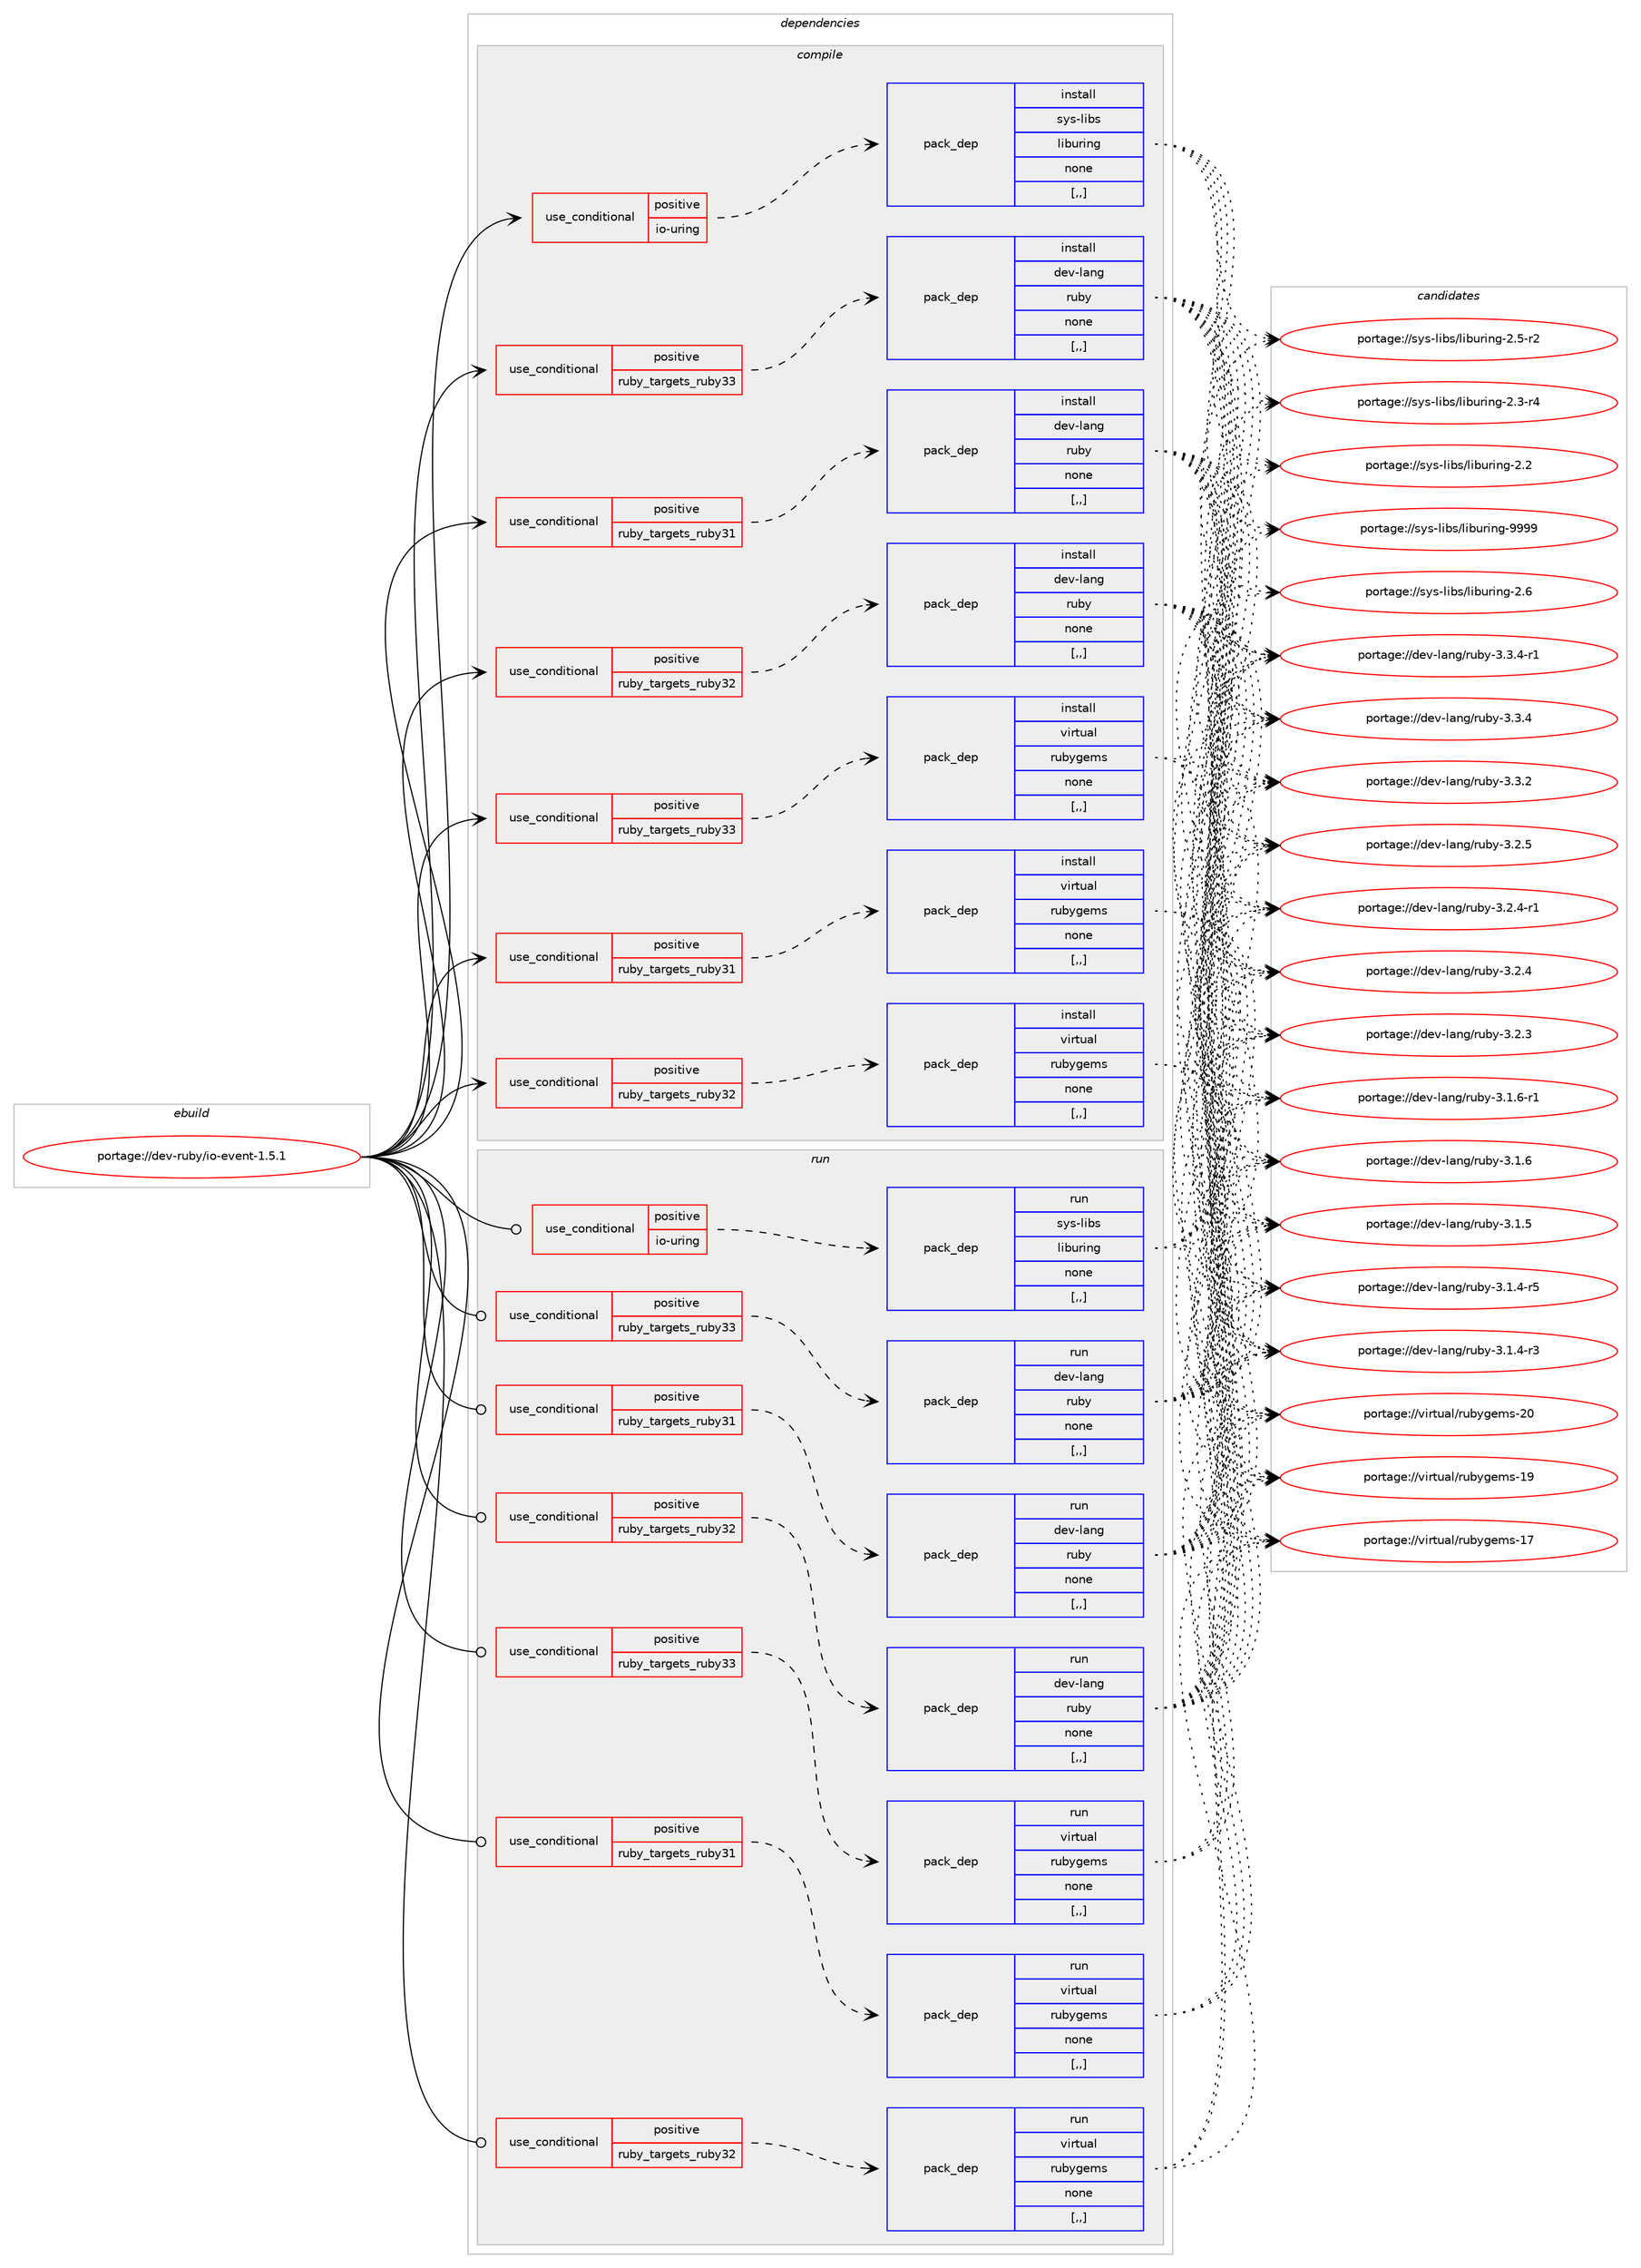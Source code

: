 digraph prolog {

# *************
# Graph options
# *************

newrank=true;
concentrate=true;
compound=true;
graph [rankdir=LR,fontname=Helvetica,fontsize=10,ranksep=1.5];#, ranksep=2.5, nodesep=0.2];
edge  [arrowhead=vee];
node  [fontname=Helvetica,fontsize=10];

# **********
# The ebuild
# **********

subgraph cluster_leftcol {
color=gray;
label=<<i>ebuild</i>>;
id [label="portage://dev-ruby/io-event-1.5.1", color=red, width=4, href="../dev-ruby/io-event-1.5.1.svg"];
}

# ****************
# The dependencies
# ****************

subgraph cluster_midcol {
color=gray;
label=<<i>dependencies</i>>;
subgraph cluster_compile {
fillcolor="#eeeeee";
style=filled;
label=<<i>compile</i>>;
subgraph cond49342 {
dependency187246 [label=<<TABLE BORDER="0" CELLBORDER="1" CELLSPACING="0" CELLPADDING="4"><TR><TD ROWSPAN="3" CELLPADDING="10">use_conditional</TD></TR><TR><TD>positive</TD></TR><TR><TD>io-uring</TD></TR></TABLE>>, shape=none, color=red];
subgraph pack136575 {
dependency187247 [label=<<TABLE BORDER="0" CELLBORDER="1" CELLSPACING="0" CELLPADDING="4" WIDTH="220"><TR><TD ROWSPAN="6" CELLPADDING="30">pack_dep</TD></TR><TR><TD WIDTH="110">install</TD></TR><TR><TD>sys-libs</TD></TR><TR><TD>liburing</TD></TR><TR><TD>none</TD></TR><TR><TD>[,,]</TD></TR></TABLE>>, shape=none, color=blue];
}
dependency187246:e -> dependency187247:w [weight=20,style="dashed",arrowhead="vee"];
}
id:e -> dependency187246:w [weight=20,style="solid",arrowhead="vee"];
subgraph cond49343 {
dependency187248 [label=<<TABLE BORDER="0" CELLBORDER="1" CELLSPACING="0" CELLPADDING="4"><TR><TD ROWSPAN="3" CELLPADDING="10">use_conditional</TD></TR><TR><TD>positive</TD></TR><TR><TD>ruby_targets_ruby31</TD></TR></TABLE>>, shape=none, color=red];
subgraph pack136576 {
dependency187249 [label=<<TABLE BORDER="0" CELLBORDER="1" CELLSPACING="0" CELLPADDING="4" WIDTH="220"><TR><TD ROWSPAN="6" CELLPADDING="30">pack_dep</TD></TR><TR><TD WIDTH="110">install</TD></TR><TR><TD>dev-lang</TD></TR><TR><TD>ruby</TD></TR><TR><TD>none</TD></TR><TR><TD>[,,]</TD></TR></TABLE>>, shape=none, color=blue];
}
dependency187248:e -> dependency187249:w [weight=20,style="dashed",arrowhead="vee"];
}
id:e -> dependency187248:w [weight=20,style="solid",arrowhead="vee"];
subgraph cond49344 {
dependency187250 [label=<<TABLE BORDER="0" CELLBORDER="1" CELLSPACING="0" CELLPADDING="4"><TR><TD ROWSPAN="3" CELLPADDING="10">use_conditional</TD></TR><TR><TD>positive</TD></TR><TR><TD>ruby_targets_ruby31</TD></TR></TABLE>>, shape=none, color=red];
subgraph pack136577 {
dependency187251 [label=<<TABLE BORDER="0" CELLBORDER="1" CELLSPACING="0" CELLPADDING="4" WIDTH="220"><TR><TD ROWSPAN="6" CELLPADDING="30">pack_dep</TD></TR><TR><TD WIDTH="110">install</TD></TR><TR><TD>virtual</TD></TR><TR><TD>rubygems</TD></TR><TR><TD>none</TD></TR><TR><TD>[,,]</TD></TR></TABLE>>, shape=none, color=blue];
}
dependency187250:e -> dependency187251:w [weight=20,style="dashed",arrowhead="vee"];
}
id:e -> dependency187250:w [weight=20,style="solid",arrowhead="vee"];
subgraph cond49345 {
dependency187252 [label=<<TABLE BORDER="0" CELLBORDER="1" CELLSPACING="0" CELLPADDING="4"><TR><TD ROWSPAN="3" CELLPADDING="10">use_conditional</TD></TR><TR><TD>positive</TD></TR><TR><TD>ruby_targets_ruby32</TD></TR></TABLE>>, shape=none, color=red];
subgraph pack136578 {
dependency187253 [label=<<TABLE BORDER="0" CELLBORDER="1" CELLSPACING="0" CELLPADDING="4" WIDTH="220"><TR><TD ROWSPAN="6" CELLPADDING="30">pack_dep</TD></TR><TR><TD WIDTH="110">install</TD></TR><TR><TD>dev-lang</TD></TR><TR><TD>ruby</TD></TR><TR><TD>none</TD></TR><TR><TD>[,,]</TD></TR></TABLE>>, shape=none, color=blue];
}
dependency187252:e -> dependency187253:w [weight=20,style="dashed",arrowhead="vee"];
}
id:e -> dependency187252:w [weight=20,style="solid",arrowhead="vee"];
subgraph cond49346 {
dependency187254 [label=<<TABLE BORDER="0" CELLBORDER="1" CELLSPACING="0" CELLPADDING="4"><TR><TD ROWSPAN="3" CELLPADDING="10">use_conditional</TD></TR><TR><TD>positive</TD></TR><TR><TD>ruby_targets_ruby32</TD></TR></TABLE>>, shape=none, color=red];
subgraph pack136579 {
dependency187255 [label=<<TABLE BORDER="0" CELLBORDER="1" CELLSPACING="0" CELLPADDING="4" WIDTH="220"><TR><TD ROWSPAN="6" CELLPADDING="30">pack_dep</TD></TR><TR><TD WIDTH="110">install</TD></TR><TR><TD>virtual</TD></TR><TR><TD>rubygems</TD></TR><TR><TD>none</TD></TR><TR><TD>[,,]</TD></TR></TABLE>>, shape=none, color=blue];
}
dependency187254:e -> dependency187255:w [weight=20,style="dashed",arrowhead="vee"];
}
id:e -> dependency187254:w [weight=20,style="solid",arrowhead="vee"];
subgraph cond49347 {
dependency187256 [label=<<TABLE BORDER="0" CELLBORDER="1" CELLSPACING="0" CELLPADDING="4"><TR><TD ROWSPAN="3" CELLPADDING="10">use_conditional</TD></TR><TR><TD>positive</TD></TR><TR><TD>ruby_targets_ruby33</TD></TR></TABLE>>, shape=none, color=red];
subgraph pack136580 {
dependency187257 [label=<<TABLE BORDER="0" CELLBORDER="1" CELLSPACING="0" CELLPADDING="4" WIDTH="220"><TR><TD ROWSPAN="6" CELLPADDING="30">pack_dep</TD></TR><TR><TD WIDTH="110">install</TD></TR><TR><TD>dev-lang</TD></TR><TR><TD>ruby</TD></TR><TR><TD>none</TD></TR><TR><TD>[,,]</TD></TR></TABLE>>, shape=none, color=blue];
}
dependency187256:e -> dependency187257:w [weight=20,style="dashed",arrowhead="vee"];
}
id:e -> dependency187256:w [weight=20,style="solid",arrowhead="vee"];
subgraph cond49348 {
dependency187258 [label=<<TABLE BORDER="0" CELLBORDER="1" CELLSPACING="0" CELLPADDING="4"><TR><TD ROWSPAN="3" CELLPADDING="10">use_conditional</TD></TR><TR><TD>positive</TD></TR><TR><TD>ruby_targets_ruby33</TD></TR></TABLE>>, shape=none, color=red];
subgraph pack136581 {
dependency187259 [label=<<TABLE BORDER="0" CELLBORDER="1" CELLSPACING="0" CELLPADDING="4" WIDTH="220"><TR><TD ROWSPAN="6" CELLPADDING="30">pack_dep</TD></TR><TR><TD WIDTH="110">install</TD></TR><TR><TD>virtual</TD></TR><TR><TD>rubygems</TD></TR><TR><TD>none</TD></TR><TR><TD>[,,]</TD></TR></TABLE>>, shape=none, color=blue];
}
dependency187258:e -> dependency187259:w [weight=20,style="dashed",arrowhead="vee"];
}
id:e -> dependency187258:w [weight=20,style="solid",arrowhead="vee"];
}
subgraph cluster_compileandrun {
fillcolor="#eeeeee";
style=filled;
label=<<i>compile and run</i>>;
}
subgraph cluster_run {
fillcolor="#eeeeee";
style=filled;
label=<<i>run</i>>;
subgraph cond49349 {
dependency187260 [label=<<TABLE BORDER="0" CELLBORDER="1" CELLSPACING="0" CELLPADDING="4"><TR><TD ROWSPAN="3" CELLPADDING="10">use_conditional</TD></TR><TR><TD>positive</TD></TR><TR><TD>io-uring</TD></TR></TABLE>>, shape=none, color=red];
subgraph pack136582 {
dependency187261 [label=<<TABLE BORDER="0" CELLBORDER="1" CELLSPACING="0" CELLPADDING="4" WIDTH="220"><TR><TD ROWSPAN="6" CELLPADDING="30">pack_dep</TD></TR><TR><TD WIDTH="110">run</TD></TR><TR><TD>sys-libs</TD></TR><TR><TD>liburing</TD></TR><TR><TD>none</TD></TR><TR><TD>[,,]</TD></TR></TABLE>>, shape=none, color=blue];
}
dependency187260:e -> dependency187261:w [weight=20,style="dashed",arrowhead="vee"];
}
id:e -> dependency187260:w [weight=20,style="solid",arrowhead="odot"];
subgraph cond49350 {
dependency187262 [label=<<TABLE BORDER="0" CELLBORDER="1" CELLSPACING="0" CELLPADDING="4"><TR><TD ROWSPAN="3" CELLPADDING="10">use_conditional</TD></TR><TR><TD>positive</TD></TR><TR><TD>ruby_targets_ruby31</TD></TR></TABLE>>, shape=none, color=red];
subgraph pack136583 {
dependency187263 [label=<<TABLE BORDER="0" CELLBORDER="1" CELLSPACING="0" CELLPADDING="4" WIDTH="220"><TR><TD ROWSPAN="6" CELLPADDING="30">pack_dep</TD></TR><TR><TD WIDTH="110">run</TD></TR><TR><TD>dev-lang</TD></TR><TR><TD>ruby</TD></TR><TR><TD>none</TD></TR><TR><TD>[,,]</TD></TR></TABLE>>, shape=none, color=blue];
}
dependency187262:e -> dependency187263:w [weight=20,style="dashed",arrowhead="vee"];
}
id:e -> dependency187262:w [weight=20,style="solid",arrowhead="odot"];
subgraph cond49351 {
dependency187264 [label=<<TABLE BORDER="0" CELLBORDER="1" CELLSPACING="0" CELLPADDING="4"><TR><TD ROWSPAN="3" CELLPADDING="10">use_conditional</TD></TR><TR><TD>positive</TD></TR><TR><TD>ruby_targets_ruby31</TD></TR></TABLE>>, shape=none, color=red];
subgraph pack136584 {
dependency187265 [label=<<TABLE BORDER="0" CELLBORDER="1" CELLSPACING="0" CELLPADDING="4" WIDTH="220"><TR><TD ROWSPAN="6" CELLPADDING="30">pack_dep</TD></TR><TR><TD WIDTH="110">run</TD></TR><TR><TD>virtual</TD></TR><TR><TD>rubygems</TD></TR><TR><TD>none</TD></TR><TR><TD>[,,]</TD></TR></TABLE>>, shape=none, color=blue];
}
dependency187264:e -> dependency187265:w [weight=20,style="dashed",arrowhead="vee"];
}
id:e -> dependency187264:w [weight=20,style="solid",arrowhead="odot"];
subgraph cond49352 {
dependency187266 [label=<<TABLE BORDER="0" CELLBORDER="1" CELLSPACING="0" CELLPADDING="4"><TR><TD ROWSPAN="3" CELLPADDING="10">use_conditional</TD></TR><TR><TD>positive</TD></TR><TR><TD>ruby_targets_ruby32</TD></TR></TABLE>>, shape=none, color=red];
subgraph pack136585 {
dependency187267 [label=<<TABLE BORDER="0" CELLBORDER="1" CELLSPACING="0" CELLPADDING="4" WIDTH="220"><TR><TD ROWSPAN="6" CELLPADDING="30">pack_dep</TD></TR><TR><TD WIDTH="110">run</TD></TR><TR><TD>dev-lang</TD></TR><TR><TD>ruby</TD></TR><TR><TD>none</TD></TR><TR><TD>[,,]</TD></TR></TABLE>>, shape=none, color=blue];
}
dependency187266:e -> dependency187267:w [weight=20,style="dashed",arrowhead="vee"];
}
id:e -> dependency187266:w [weight=20,style="solid",arrowhead="odot"];
subgraph cond49353 {
dependency187268 [label=<<TABLE BORDER="0" CELLBORDER="1" CELLSPACING="0" CELLPADDING="4"><TR><TD ROWSPAN="3" CELLPADDING="10">use_conditional</TD></TR><TR><TD>positive</TD></TR><TR><TD>ruby_targets_ruby32</TD></TR></TABLE>>, shape=none, color=red];
subgraph pack136586 {
dependency187269 [label=<<TABLE BORDER="0" CELLBORDER="1" CELLSPACING="0" CELLPADDING="4" WIDTH="220"><TR><TD ROWSPAN="6" CELLPADDING="30">pack_dep</TD></TR><TR><TD WIDTH="110">run</TD></TR><TR><TD>virtual</TD></TR><TR><TD>rubygems</TD></TR><TR><TD>none</TD></TR><TR><TD>[,,]</TD></TR></TABLE>>, shape=none, color=blue];
}
dependency187268:e -> dependency187269:w [weight=20,style="dashed",arrowhead="vee"];
}
id:e -> dependency187268:w [weight=20,style="solid",arrowhead="odot"];
subgraph cond49354 {
dependency187270 [label=<<TABLE BORDER="0" CELLBORDER="1" CELLSPACING="0" CELLPADDING="4"><TR><TD ROWSPAN="3" CELLPADDING="10">use_conditional</TD></TR><TR><TD>positive</TD></TR><TR><TD>ruby_targets_ruby33</TD></TR></TABLE>>, shape=none, color=red];
subgraph pack136587 {
dependency187271 [label=<<TABLE BORDER="0" CELLBORDER="1" CELLSPACING="0" CELLPADDING="4" WIDTH="220"><TR><TD ROWSPAN="6" CELLPADDING="30">pack_dep</TD></TR><TR><TD WIDTH="110">run</TD></TR><TR><TD>dev-lang</TD></TR><TR><TD>ruby</TD></TR><TR><TD>none</TD></TR><TR><TD>[,,]</TD></TR></TABLE>>, shape=none, color=blue];
}
dependency187270:e -> dependency187271:w [weight=20,style="dashed",arrowhead="vee"];
}
id:e -> dependency187270:w [weight=20,style="solid",arrowhead="odot"];
subgraph cond49355 {
dependency187272 [label=<<TABLE BORDER="0" CELLBORDER="1" CELLSPACING="0" CELLPADDING="4"><TR><TD ROWSPAN="3" CELLPADDING="10">use_conditional</TD></TR><TR><TD>positive</TD></TR><TR><TD>ruby_targets_ruby33</TD></TR></TABLE>>, shape=none, color=red];
subgraph pack136588 {
dependency187273 [label=<<TABLE BORDER="0" CELLBORDER="1" CELLSPACING="0" CELLPADDING="4" WIDTH="220"><TR><TD ROWSPAN="6" CELLPADDING="30">pack_dep</TD></TR><TR><TD WIDTH="110">run</TD></TR><TR><TD>virtual</TD></TR><TR><TD>rubygems</TD></TR><TR><TD>none</TD></TR><TR><TD>[,,]</TD></TR></TABLE>>, shape=none, color=blue];
}
dependency187272:e -> dependency187273:w [weight=20,style="dashed",arrowhead="vee"];
}
id:e -> dependency187272:w [weight=20,style="solid",arrowhead="odot"];
}
}

# **************
# The candidates
# **************

subgraph cluster_choices {
rank=same;
color=gray;
label=<<i>candidates</i>>;

subgraph choice136575 {
color=black;
nodesep=1;
choice115121115451081059811547108105981171141051101034557575757 [label="portage://sys-libs/liburing-9999", color=red, width=4,href="../sys-libs/liburing-9999.svg"];
choice1151211154510810598115471081059811711410511010345504654 [label="portage://sys-libs/liburing-2.6", color=red, width=4,href="../sys-libs/liburing-2.6.svg"];
choice11512111545108105981154710810598117114105110103455046534511450 [label="portage://sys-libs/liburing-2.5-r2", color=red, width=4,href="../sys-libs/liburing-2.5-r2.svg"];
choice11512111545108105981154710810598117114105110103455046514511452 [label="portage://sys-libs/liburing-2.3-r4", color=red, width=4,href="../sys-libs/liburing-2.3-r4.svg"];
choice1151211154510810598115471081059811711410511010345504650 [label="portage://sys-libs/liburing-2.2", color=red, width=4,href="../sys-libs/liburing-2.2.svg"];
dependency187247:e -> choice115121115451081059811547108105981171141051101034557575757:w [style=dotted,weight="100"];
dependency187247:e -> choice1151211154510810598115471081059811711410511010345504654:w [style=dotted,weight="100"];
dependency187247:e -> choice11512111545108105981154710810598117114105110103455046534511450:w [style=dotted,weight="100"];
dependency187247:e -> choice11512111545108105981154710810598117114105110103455046514511452:w [style=dotted,weight="100"];
dependency187247:e -> choice1151211154510810598115471081059811711410511010345504650:w [style=dotted,weight="100"];
}
subgraph choice136576 {
color=black;
nodesep=1;
choice100101118451089711010347114117981214551465146524511449 [label="portage://dev-lang/ruby-3.3.4-r1", color=red, width=4,href="../dev-lang/ruby-3.3.4-r1.svg"];
choice10010111845108971101034711411798121455146514652 [label="portage://dev-lang/ruby-3.3.4", color=red, width=4,href="../dev-lang/ruby-3.3.4.svg"];
choice10010111845108971101034711411798121455146514650 [label="portage://dev-lang/ruby-3.3.2", color=red, width=4,href="../dev-lang/ruby-3.3.2.svg"];
choice10010111845108971101034711411798121455146504653 [label="portage://dev-lang/ruby-3.2.5", color=red, width=4,href="../dev-lang/ruby-3.2.5.svg"];
choice100101118451089711010347114117981214551465046524511449 [label="portage://dev-lang/ruby-3.2.4-r1", color=red, width=4,href="../dev-lang/ruby-3.2.4-r1.svg"];
choice10010111845108971101034711411798121455146504652 [label="portage://dev-lang/ruby-3.2.4", color=red, width=4,href="../dev-lang/ruby-3.2.4.svg"];
choice10010111845108971101034711411798121455146504651 [label="portage://dev-lang/ruby-3.2.3", color=red, width=4,href="../dev-lang/ruby-3.2.3.svg"];
choice100101118451089711010347114117981214551464946544511449 [label="portage://dev-lang/ruby-3.1.6-r1", color=red, width=4,href="../dev-lang/ruby-3.1.6-r1.svg"];
choice10010111845108971101034711411798121455146494654 [label="portage://dev-lang/ruby-3.1.6", color=red, width=4,href="../dev-lang/ruby-3.1.6.svg"];
choice10010111845108971101034711411798121455146494653 [label="portage://dev-lang/ruby-3.1.5", color=red, width=4,href="../dev-lang/ruby-3.1.5.svg"];
choice100101118451089711010347114117981214551464946524511453 [label="portage://dev-lang/ruby-3.1.4-r5", color=red, width=4,href="../dev-lang/ruby-3.1.4-r5.svg"];
choice100101118451089711010347114117981214551464946524511451 [label="portage://dev-lang/ruby-3.1.4-r3", color=red, width=4,href="../dev-lang/ruby-3.1.4-r3.svg"];
dependency187249:e -> choice100101118451089711010347114117981214551465146524511449:w [style=dotted,weight="100"];
dependency187249:e -> choice10010111845108971101034711411798121455146514652:w [style=dotted,weight="100"];
dependency187249:e -> choice10010111845108971101034711411798121455146514650:w [style=dotted,weight="100"];
dependency187249:e -> choice10010111845108971101034711411798121455146504653:w [style=dotted,weight="100"];
dependency187249:e -> choice100101118451089711010347114117981214551465046524511449:w [style=dotted,weight="100"];
dependency187249:e -> choice10010111845108971101034711411798121455146504652:w [style=dotted,weight="100"];
dependency187249:e -> choice10010111845108971101034711411798121455146504651:w [style=dotted,weight="100"];
dependency187249:e -> choice100101118451089711010347114117981214551464946544511449:w [style=dotted,weight="100"];
dependency187249:e -> choice10010111845108971101034711411798121455146494654:w [style=dotted,weight="100"];
dependency187249:e -> choice10010111845108971101034711411798121455146494653:w [style=dotted,weight="100"];
dependency187249:e -> choice100101118451089711010347114117981214551464946524511453:w [style=dotted,weight="100"];
dependency187249:e -> choice100101118451089711010347114117981214551464946524511451:w [style=dotted,weight="100"];
}
subgraph choice136577 {
color=black;
nodesep=1;
choice118105114116117971084711411798121103101109115455048 [label="portage://virtual/rubygems-20", color=red, width=4,href="../virtual/rubygems-20.svg"];
choice118105114116117971084711411798121103101109115454957 [label="portage://virtual/rubygems-19", color=red, width=4,href="../virtual/rubygems-19.svg"];
choice118105114116117971084711411798121103101109115454955 [label="portage://virtual/rubygems-17", color=red, width=4,href="../virtual/rubygems-17.svg"];
dependency187251:e -> choice118105114116117971084711411798121103101109115455048:w [style=dotted,weight="100"];
dependency187251:e -> choice118105114116117971084711411798121103101109115454957:w [style=dotted,weight="100"];
dependency187251:e -> choice118105114116117971084711411798121103101109115454955:w [style=dotted,weight="100"];
}
subgraph choice136578 {
color=black;
nodesep=1;
choice100101118451089711010347114117981214551465146524511449 [label="portage://dev-lang/ruby-3.3.4-r1", color=red, width=4,href="../dev-lang/ruby-3.3.4-r1.svg"];
choice10010111845108971101034711411798121455146514652 [label="portage://dev-lang/ruby-3.3.4", color=red, width=4,href="../dev-lang/ruby-3.3.4.svg"];
choice10010111845108971101034711411798121455146514650 [label="portage://dev-lang/ruby-3.3.2", color=red, width=4,href="../dev-lang/ruby-3.3.2.svg"];
choice10010111845108971101034711411798121455146504653 [label="portage://dev-lang/ruby-3.2.5", color=red, width=4,href="../dev-lang/ruby-3.2.5.svg"];
choice100101118451089711010347114117981214551465046524511449 [label="portage://dev-lang/ruby-3.2.4-r1", color=red, width=4,href="../dev-lang/ruby-3.2.4-r1.svg"];
choice10010111845108971101034711411798121455146504652 [label="portage://dev-lang/ruby-3.2.4", color=red, width=4,href="../dev-lang/ruby-3.2.4.svg"];
choice10010111845108971101034711411798121455146504651 [label="portage://dev-lang/ruby-3.2.3", color=red, width=4,href="../dev-lang/ruby-3.2.3.svg"];
choice100101118451089711010347114117981214551464946544511449 [label="portage://dev-lang/ruby-3.1.6-r1", color=red, width=4,href="../dev-lang/ruby-3.1.6-r1.svg"];
choice10010111845108971101034711411798121455146494654 [label="portage://dev-lang/ruby-3.1.6", color=red, width=4,href="../dev-lang/ruby-3.1.6.svg"];
choice10010111845108971101034711411798121455146494653 [label="portage://dev-lang/ruby-3.1.5", color=red, width=4,href="../dev-lang/ruby-3.1.5.svg"];
choice100101118451089711010347114117981214551464946524511453 [label="portage://dev-lang/ruby-3.1.4-r5", color=red, width=4,href="../dev-lang/ruby-3.1.4-r5.svg"];
choice100101118451089711010347114117981214551464946524511451 [label="portage://dev-lang/ruby-3.1.4-r3", color=red, width=4,href="../dev-lang/ruby-3.1.4-r3.svg"];
dependency187253:e -> choice100101118451089711010347114117981214551465146524511449:w [style=dotted,weight="100"];
dependency187253:e -> choice10010111845108971101034711411798121455146514652:w [style=dotted,weight="100"];
dependency187253:e -> choice10010111845108971101034711411798121455146514650:w [style=dotted,weight="100"];
dependency187253:e -> choice10010111845108971101034711411798121455146504653:w [style=dotted,weight="100"];
dependency187253:e -> choice100101118451089711010347114117981214551465046524511449:w [style=dotted,weight="100"];
dependency187253:e -> choice10010111845108971101034711411798121455146504652:w [style=dotted,weight="100"];
dependency187253:e -> choice10010111845108971101034711411798121455146504651:w [style=dotted,weight="100"];
dependency187253:e -> choice100101118451089711010347114117981214551464946544511449:w [style=dotted,weight="100"];
dependency187253:e -> choice10010111845108971101034711411798121455146494654:w [style=dotted,weight="100"];
dependency187253:e -> choice10010111845108971101034711411798121455146494653:w [style=dotted,weight="100"];
dependency187253:e -> choice100101118451089711010347114117981214551464946524511453:w [style=dotted,weight="100"];
dependency187253:e -> choice100101118451089711010347114117981214551464946524511451:w [style=dotted,weight="100"];
}
subgraph choice136579 {
color=black;
nodesep=1;
choice118105114116117971084711411798121103101109115455048 [label="portage://virtual/rubygems-20", color=red, width=4,href="../virtual/rubygems-20.svg"];
choice118105114116117971084711411798121103101109115454957 [label="portage://virtual/rubygems-19", color=red, width=4,href="../virtual/rubygems-19.svg"];
choice118105114116117971084711411798121103101109115454955 [label="portage://virtual/rubygems-17", color=red, width=4,href="../virtual/rubygems-17.svg"];
dependency187255:e -> choice118105114116117971084711411798121103101109115455048:w [style=dotted,weight="100"];
dependency187255:e -> choice118105114116117971084711411798121103101109115454957:w [style=dotted,weight="100"];
dependency187255:e -> choice118105114116117971084711411798121103101109115454955:w [style=dotted,weight="100"];
}
subgraph choice136580 {
color=black;
nodesep=1;
choice100101118451089711010347114117981214551465146524511449 [label="portage://dev-lang/ruby-3.3.4-r1", color=red, width=4,href="../dev-lang/ruby-3.3.4-r1.svg"];
choice10010111845108971101034711411798121455146514652 [label="portage://dev-lang/ruby-3.3.4", color=red, width=4,href="../dev-lang/ruby-3.3.4.svg"];
choice10010111845108971101034711411798121455146514650 [label="portage://dev-lang/ruby-3.3.2", color=red, width=4,href="../dev-lang/ruby-3.3.2.svg"];
choice10010111845108971101034711411798121455146504653 [label="portage://dev-lang/ruby-3.2.5", color=red, width=4,href="../dev-lang/ruby-3.2.5.svg"];
choice100101118451089711010347114117981214551465046524511449 [label="portage://dev-lang/ruby-3.2.4-r1", color=red, width=4,href="../dev-lang/ruby-3.2.4-r1.svg"];
choice10010111845108971101034711411798121455146504652 [label="portage://dev-lang/ruby-3.2.4", color=red, width=4,href="../dev-lang/ruby-3.2.4.svg"];
choice10010111845108971101034711411798121455146504651 [label="portage://dev-lang/ruby-3.2.3", color=red, width=4,href="../dev-lang/ruby-3.2.3.svg"];
choice100101118451089711010347114117981214551464946544511449 [label="portage://dev-lang/ruby-3.1.6-r1", color=red, width=4,href="../dev-lang/ruby-3.1.6-r1.svg"];
choice10010111845108971101034711411798121455146494654 [label="portage://dev-lang/ruby-3.1.6", color=red, width=4,href="../dev-lang/ruby-3.1.6.svg"];
choice10010111845108971101034711411798121455146494653 [label="portage://dev-lang/ruby-3.1.5", color=red, width=4,href="../dev-lang/ruby-3.1.5.svg"];
choice100101118451089711010347114117981214551464946524511453 [label="portage://dev-lang/ruby-3.1.4-r5", color=red, width=4,href="../dev-lang/ruby-3.1.4-r5.svg"];
choice100101118451089711010347114117981214551464946524511451 [label="portage://dev-lang/ruby-3.1.4-r3", color=red, width=4,href="../dev-lang/ruby-3.1.4-r3.svg"];
dependency187257:e -> choice100101118451089711010347114117981214551465146524511449:w [style=dotted,weight="100"];
dependency187257:e -> choice10010111845108971101034711411798121455146514652:w [style=dotted,weight="100"];
dependency187257:e -> choice10010111845108971101034711411798121455146514650:w [style=dotted,weight="100"];
dependency187257:e -> choice10010111845108971101034711411798121455146504653:w [style=dotted,weight="100"];
dependency187257:e -> choice100101118451089711010347114117981214551465046524511449:w [style=dotted,weight="100"];
dependency187257:e -> choice10010111845108971101034711411798121455146504652:w [style=dotted,weight="100"];
dependency187257:e -> choice10010111845108971101034711411798121455146504651:w [style=dotted,weight="100"];
dependency187257:e -> choice100101118451089711010347114117981214551464946544511449:w [style=dotted,weight="100"];
dependency187257:e -> choice10010111845108971101034711411798121455146494654:w [style=dotted,weight="100"];
dependency187257:e -> choice10010111845108971101034711411798121455146494653:w [style=dotted,weight="100"];
dependency187257:e -> choice100101118451089711010347114117981214551464946524511453:w [style=dotted,weight="100"];
dependency187257:e -> choice100101118451089711010347114117981214551464946524511451:w [style=dotted,weight="100"];
}
subgraph choice136581 {
color=black;
nodesep=1;
choice118105114116117971084711411798121103101109115455048 [label="portage://virtual/rubygems-20", color=red, width=4,href="../virtual/rubygems-20.svg"];
choice118105114116117971084711411798121103101109115454957 [label="portage://virtual/rubygems-19", color=red, width=4,href="../virtual/rubygems-19.svg"];
choice118105114116117971084711411798121103101109115454955 [label="portage://virtual/rubygems-17", color=red, width=4,href="../virtual/rubygems-17.svg"];
dependency187259:e -> choice118105114116117971084711411798121103101109115455048:w [style=dotted,weight="100"];
dependency187259:e -> choice118105114116117971084711411798121103101109115454957:w [style=dotted,weight="100"];
dependency187259:e -> choice118105114116117971084711411798121103101109115454955:w [style=dotted,weight="100"];
}
subgraph choice136582 {
color=black;
nodesep=1;
choice115121115451081059811547108105981171141051101034557575757 [label="portage://sys-libs/liburing-9999", color=red, width=4,href="../sys-libs/liburing-9999.svg"];
choice1151211154510810598115471081059811711410511010345504654 [label="portage://sys-libs/liburing-2.6", color=red, width=4,href="../sys-libs/liburing-2.6.svg"];
choice11512111545108105981154710810598117114105110103455046534511450 [label="portage://sys-libs/liburing-2.5-r2", color=red, width=4,href="../sys-libs/liburing-2.5-r2.svg"];
choice11512111545108105981154710810598117114105110103455046514511452 [label="portage://sys-libs/liburing-2.3-r4", color=red, width=4,href="../sys-libs/liburing-2.3-r4.svg"];
choice1151211154510810598115471081059811711410511010345504650 [label="portage://sys-libs/liburing-2.2", color=red, width=4,href="../sys-libs/liburing-2.2.svg"];
dependency187261:e -> choice115121115451081059811547108105981171141051101034557575757:w [style=dotted,weight="100"];
dependency187261:e -> choice1151211154510810598115471081059811711410511010345504654:w [style=dotted,weight="100"];
dependency187261:e -> choice11512111545108105981154710810598117114105110103455046534511450:w [style=dotted,weight="100"];
dependency187261:e -> choice11512111545108105981154710810598117114105110103455046514511452:w [style=dotted,weight="100"];
dependency187261:e -> choice1151211154510810598115471081059811711410511010345504650:w [style=dotted,weight="100"];
}
subgraph choice136583 {
color=black;
nodesep=1;
choice100101118451089711010347114117981214551465146524511449 [label="portage://dev-lang/ruby-3.3.4-r1", color=red, width=4,href="../dev-lang/ruby-3.3.4-r1.svg"];
choice10010111845108971101034711411798121455146514652 [label="portage://dev-lang/ruby-3.3.4", color=red, width=4,href="../dev-lang/ruby-3.3.4.svg"];
choice10010111845108971101034711411798121455146514650 [label="portage://dev-lang/ruby-3.3.2", color=red, width=4,href="../dev-lang/ruby-3.3.2.svg"];
choice10010111845108971101034711411798121455146504653 [label="portage://dev-lang/ruby-3.2.5", color=red, width=4,href="../dev-lang/ruby-3.2.5.svg"];
choice100101118451089711010347114117981214551465046524511449 [label="portage://dev-lang/ruby-3.2.4-r1", color=red, width=4,href="../dev-lang/ruby-3.2.4-r1.svg"];
choice10010111845108971101034711411798121455146504652 [label="portage://dev-lang/ruby-3.2.4", color=red, width=4,href="../dev-lang/ruby-3.2.4.svg"];
choice10010111845108971101034711411798121455146504651 [label="portage://dev-lang/ruby-3.2.3", color=red, width=4,href="../dev-lang/ruby-3.2.3.svg"];
choice100101118451089711010347114117981214551464946544511449 [label="portage://dev-lang/ruby-3.1.6-r1", color=red, width=4,href="../dev-lang/ruby-3.1.6-r1.svg"];
choice10010111845108971101034711411798121455146494654 [label="portage://dev-lang/ruby-3.1.6", color=red, width=4,href="../dev-lang/ruby-3.1.6.svg"];
choice10010111845108971101034711411798121455146494653 [label="portage://dev-lang/ruby-3.1.5", color=red, width=4,href="../dev-lang/ruby-3.1.5.svg"];
choice100101118451089711010347114117981214551464946524511453 [label="portage://dev-lang/ruby-3.1.4-r5", color=red, width=4,href="../dev-lang/ruby-3.1.4-r5.svg"];
choice100101118451089711010347114117981214551464946524511451 [label="portage://dev-lang/ruby-3.1.4-r3", color=red, width=4,href="../dev-lang/ruby-3.1.4-r3.svg"];
dependency187263:e -> choice100101118451089711010347114117981214551465146524511449:w [style=dotted,weight="100"];
dependency187263:e -> choice10010111845108971101034711411798121455146514652:w [style=dotted,weight="100"];
dependency187263:e -> choice10010111845108971101034711411798121455146514650:w [style=dotted,weight="100"];
dependency187263:e -> choice10010111845108971101034711411798121455146504653:w [style=dotted,weight="100"];
dependency187263:e -> choice100101118451089711010347114117981214551465046524511449:w [style=dotted,weight="100"];
dependency187263:e -> choice10010111845108971101034711411798121455146504652:w [style=dotted,weight="100"];
dependency187263:e -> choice10010111845108971101034711411798121455146504651:w [style=dotted,weight="100"];
dependency187263:e -> choice100101118451089711010347114117981214551464946544511449:w [style=dotted,weight="100"];
dependency187263:e -> choice10010111845108971101034711411798121455146494654:w [style=dotted,weight="100"];
dependency187263:e -> choice10010111845108971101034711411798121455146494653:w [style=dotted,weight="100"];
dependency187263:e -> choice100101118451089711010347114117981214551464946524511453:w [style=dotted,weight="100"];
dependency187263:e -> choice100101118451089711010347114117981214551464946524511451:w [style=dotted,weight="100"];
}
subgraph choice136584 {
color=black;
nodesep=1;
choice118105114116117971084711411798121103101109115455048 [label="portage://virtual/rubygems-20", color=red, width=4,href="../virtual/rubygems-20.svg"];
choice118105114116117971084711411798121103101109115454957 [label="portage://virtual/rubygems-19", color=red, width=4,href="../virtual/rubygems-19.svg"];
choice118105114116117971084711411798121103101109115454955 [label="portage://virtual/rubygems-17", color=red, width=4,href="../virtual/rubygems-17.svg"];
dependency187265:e -> choice118105114116117971084711411798121103101109115455048:w [style=dotted,weight="100"];
dependency187265:e -> choice118105114116117971084711411798121103101109115454957:w [style=dotted,weight="100"];
dependency187265:e -> choice118105114116117971084711411798121103101109115454955:w [style=dotted,weight="100"];
}
subgraph choice136585 {
color=black;
nodesep=1;
choice100101118451089711010347114117981214551465146524511449 [label="portage://dev-lang/ruby-3.3.4-r1", color=red, width=4,href="../dev-lang/ruby-3.3.4-r1.svg"];
choice10010111845108971101034711411798121455146514652 [label="portage://dev-lang/ruby-3.3.4", color=red, width=4,href="../dev-lang/ruby-3.3.4.svg"];
choice10010111845108971101034711411798121455146514650 [label="portage://dev-lang/ruby-3.3.2", color=red, width=4,href="../dev-lang/ruby-3.3.2.svg"];
choice10010111845108971101034711411798121455146504653 [label="portage://dev-lang/ruby-3.2.5", color=red, width=4,href="../dev-lang/ruby-3.2.5.svg"];
choice100101118451089711010347114117981214551465046524511449 [label="portage://dev-lang/ruby-3.2.4-r1", color=red, width=4,href="../dev-lang/ruby-3.2.4-r1.svg"];
choice10010111845108971101034711411798121455146504652 [label="portage://dev-lang/ruby-3.2.4", color=red, width=4,href="../dev-lang/ruby-3.2.4.svg"];
choice10010111845108971101034711411798121455146504651 [label="portage://dev-lang/ruby-3.2.3", color=red, width=4,href="../dev-lang/ruby-3.2.3.svg"];
choice100101118451089711010347114117981214551464946544511449 [label="portage://dev-lang/ruby-3.1.6-r1", color=red, width=4,href="../dev-lang/ruby-3.1.6-r1.svg"];
choice10010111845108971101034711411798121455146494654 [label="portage://dev-lang/ruby-3.1.6", color=red, width=4,href="../dev-lang/ruby-3.1.6.svg"];
choice10010111845108971101034711411798121455146494653 [label="portage://dev-lang/ruby-3.1.5", color=red, width=4,href="../dev-lang/ruby-3.1.5.svg"];
choice100101118451089711010347114117981214551464946524511453 [label="portage://dev-lang/ruby-3.1.4-r5", color=red, width=4,href="../dev-lang/ruby-3.1.4-r5.svg"];
choice100101118451089711010347114117981214551464946524511451 [label="portage://dev-lang/ruby-3.1.4-r3", color=red, width=4,href="../dev-lang/ruby-3.1.4-r3.svg"];
dependency187267:e -> choice100101118451089711010347114117981214551465146524511449:w [style=dotted,weight="100"];
dependency187267:e -> choice10010111845108971101034711411798121455146514652:w [style=dotted,weight="100"];
dependency187267:e -> choice10010111845108971101034711411798121455146514650:w [style=dotted,weight="100"];
dependency187267:e -> choice10010111845108971101034711411798121455146504653:w [style=dotted,weight="100"];
dependency187267:e -> choice100101118451089711010347114117981214551465046524511449:w [style=dotted,weight="100"];
dependency187267:e -> choice10010111845108971101034711411798121455146504652:w [style=dotted,weight="100"];
dependency187267:e -> choice10010111845108971101034711411798121455146504651:w [style=dotted,weight="100"];
dependency187267:e -> choice100101118451089711010347114117981214551464946544511449:w [style=dotted,weight="100"];
dependency187267:e -> choice10010111845108971101034711411798121455146494654:w [style=dotted,weight="100"];
dependency187267:e -> choice10010111845108971101034711411798121455146494653:w [style=dotted,weight="100"];
dependency187267:e -> choice100101118451089711010347114117981214551464946524511453:w [style=dotted,weight="100"];
dependency187267:e -> choice100101118451089711010347114117981214551464946524511451:w [style=dotted,weight="100"];
}
subgraph choice136586 {
color=black;
nodesep=1;
choice118105114116117971084711411798121103101109115455048 [label="portage://virtual/rubygems-20", color=red, width=4,href="../virtual/rubygems-20.svg"];
choice118105114116117971084711411798121103101109115454957 [label="portage://virtual/rubygems-19", color=red, width=4,href="../virtual/rubygems-19.svg"];
choice118105114116117971084711411798121103101109115454955 [label="portage://virtual/rubygems-17", color=red, width=4,href="../virtual/rubygems-17.svg"];
dependency187269:e -> choice118105114116117971084711411798121103101109115455048:w [style=dotted,weight="100"];
dependency187269:e -> choice118105114116117971084711411798121103101109115454957:w [style=dotted,weight="100"];
dependency187269:e -> choice118105114116117971084711411798121103101109115454955:w [style=dotted,weight="100"];
}
subgraph choice136587 {
color=black;
nodesep=1;
choice100101118451089711010347114117981214551465146524511449 [label="portage://dev-lang/ruby-3.3.4-r1", color=red, width=4,href="../dev-lang/ruby-3.3.4-r1.svg"];
choice10010111845108971101034711411798121455146514652 [label="portage://dev-lang/ruby-3.3.4", color=red, width=4,href="../dev-lang/ruby-3.3.4.svg"];
choice10010111845108971101034711411798121455146514650 [label="portage://dev-lang/ruby-3.3.2", color=red, width=4,href="../dev-lang/ruby-3.3.2.svg"];
choice10010111845108971101034711411798121455146504653 [label="portage://dev-lang/ruby-3.2.5", color=red, width=4,href="../dev-lang/ruby-3.2.5.svg"];
choice100101118451089711010347114117981214551465046524511449 [label="portage://dev-lang/ruby-3.2.4-r1", color=red, width=4,href="../dev-lang/ruby-3.2.4-r1.svg"];
choice10010111845108971101034711411798121455146504652 [label="portage://dev-lang/ruby-3.2.4", color=red, width=4,href="../dev-lang/ruby-3.2.4.svg"];
choice10010111845108971101034711411798121455146504651 [label="portage://dev-lang/ruby-3.2.3", color=red, width=4,href="../dev-lang/ruby-3.2.3.svg"];
choice100101118451089711010347114117981214551464946544511449 [label="portage://dev-lang/ruby-3.1.6-r1", color=red, width=4,href="../dev-lang/ruby-3.1.6-r1.svg"];
choice10010111845108971101034711411798121455146494654 [label="portage://dev-lang/ruby-3.1.6", color=red, width=4,href="../dev-lang/ruby-3.1.6.svg"];
choice10010111845108971101034711411798121455146494653 [label="portage://dev-lang/ruby-3.1.5", color=red, width=4,href="../dev-lang/ruby-3.1.5.svg"];
choice100101118451089711010347114117981214551464946524511453 [label="portage://dev-lang/ruby-3.1.4-r5", color=red, width=4,href="../dev-lang/ruby-3.1.4-r5.svg"];
choice100101118451089711010347114117981214551464946524511451 [label="portage://dev-lang/ruby-3.1.4-r3", color=red, width=4,href="../dev-lang/ruby-3.1.4-r3.svg"];
dependency187271:e -> choice100101118451089711010347114117981214551465146524511449:w [style=dotted,weight="100"];
dependency187271:e -> choice10010111845108971101034711411798121455146514652:w [style=dotted,weight="100"];
dependency187271:e -> choice10010111845108971101034711411798121455146514650:w [style=dotted,weight="100"];
dependency187271:e -> choice10010111845108971101034711411798121455146504653:w [style=dotted,weight="100"];
dependency187271:e -> choice100101118451089711010347114117981214551465046524511449:w [style=dotted,weight="100"];
dependency187271:e -> choice10010111845108971101034711411798121455146504652:w [style=dotted,weight="100"];
dependency187271:e -> choice10010111845108971101034711411798121455146504651:w [style=dotted,weight="100"];
dependency187271:e -> choice100101118451089711010347114117981214551464946544511449:w [style=dotted,weight="100"];
dependency187271:e -> choice10010111845108971101034711411798121455146494654:w [style=dotted,weight="100"];
dependency187271:e -> choice10010111845108971101034711411798121455146494653:w [style=dotted,weight="100"];
dependency187271:e -> choice100101118451089711010347114117981214551464946524511453:w [style=dotted,weight="100"];
dependency187271:e -> choice100101118451089711010347114117981214551464946524511451:w [style=dotted,weight="100"];
}
subgraph choice136588 {
color=black;
nodesep=1;
choice118105114116117971084711411798121103101109115455048 [label="portage://virtual/rubygems-20", color=red, width=4,href="../virtual/rubygems-20.svg"];
choice118105114116117971084711411798121103101109115454957 [label="portage://virtual/rubygems-19", color=red, width=4,href="../virtual/rubygems-19.svg"];
choice118105114116117971084711411798121103101109115454955 [label="portage://virtual/rubygems-17", color=red, width=4,href="../virtual/rubygems-17.svg"];
dependency187273:e -> choice118105114116117971084711411798121103101109115455048:w [style=dotted,weight="100"];
dependency187273:e -> choice118105114116117971084711411798121103101109115454957:w [style=dotted,weight="100"];
dependency187273:e -> choice118105114116117971084711411798121103101109115454955:w [style=dotted,weight="100"];
}
}

}
